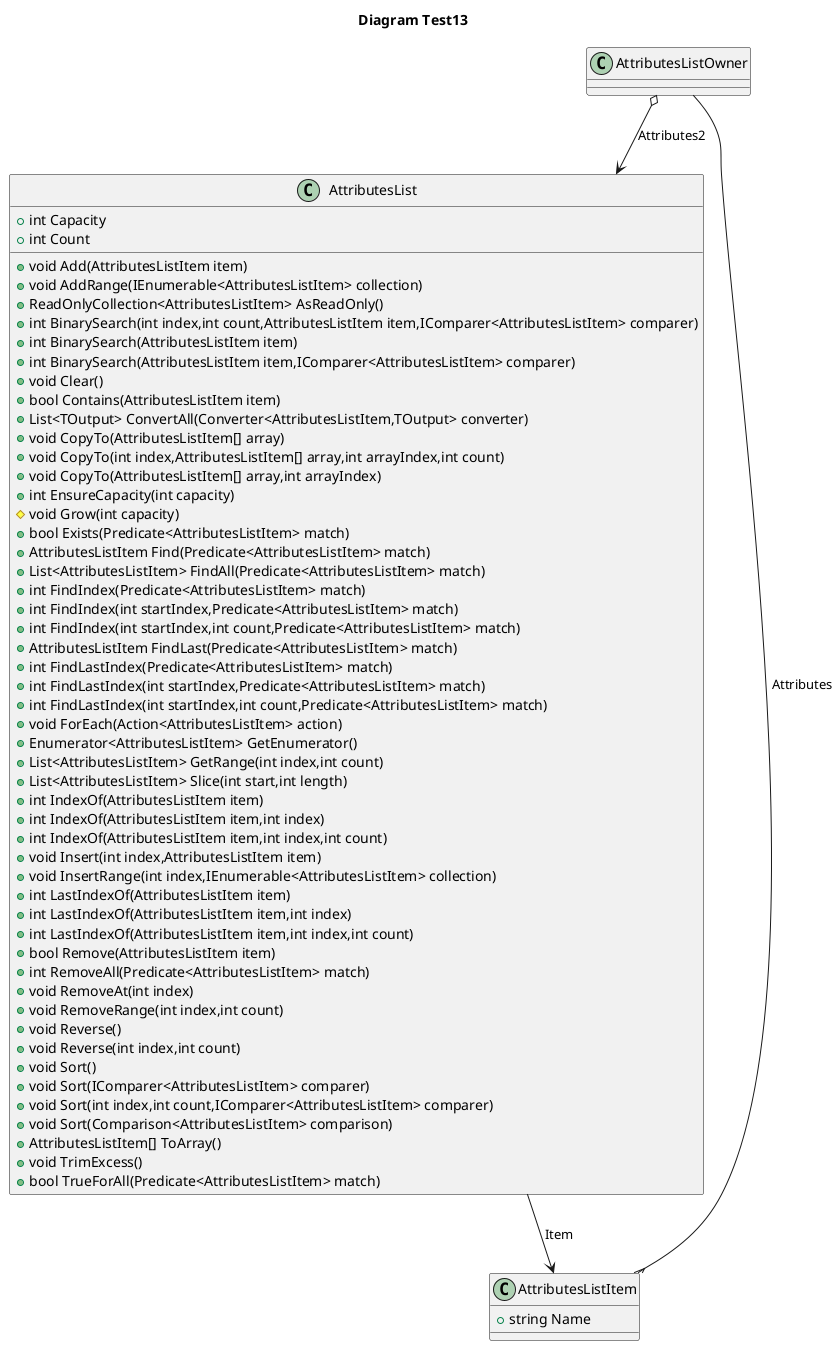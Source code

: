 @startuml
title
 Diagram Test13
end title

class AttributesListOwner
{
}
class AttributesList
{
    +int Capacity
    +int Count
    +void Add(AttributesListItem item)
    +void AddRange(IEnumerable<AttributesListItem> collection)
    +ReadOnlyCollection<AttributesListItem> AsReadOnly()
    +int BinarySearch(int index,int count,AttributesListItem item,IComparer<AttributesListItem> comparer)
    +int BinarySearch(AttributesListItem item)
    +int BinarySearch(AttributesListItem item,IComparer<AttributesListItem> comparer)
    +void Clear()
    +bool Contains(AttributesListItem item)
    +List<TOutput> ConvertAll(Converter<AttributesListItem,TOutput> converter)
    +void CopyTo(AttributesListItem[] array)
    +void CopyTo(int index,AttributesListItem[] array,int arrayIndex,int count)
    +void CopyTo(AttributesListItem[] array,int arrayIndex)
    +int EnsureCapacity(int capacity)
    #void Grow(int capacity)
    +bool Exists(Predicate<AttributesListItem> match)
    +AttributesListItem Find(Predicate<AttributesListItem> match)
    +List<AttributesListItem> FindAll(Predicate<AttributesListItem> match)
    +int FindIndex(Predicate<AttributesListItem> match)
    +int FindIndex(int startIndex,Predicate<AttributesListItem> match)
    +int FindIndex(int startIndex,int count,Predicate<AttributesListItem> match)
    +AttributesListItem FindLast(Predicate<AttributesListItem> match)
    +int FindLastIndex(Predicate<AttributesListItem> match)
    +int FindLastIndex(int startIndex,Predicate<AttributesListItem> match)
    +int FindLastIndex(int startIndex,int count,Predicate<AttributesListItem> match)
    +void ForEach(Action<AttributesListItem> action)
    +Enumerator<AttributesListItem> GetEnumerator()
    +List<AttributesListItem> GetRange(int index,int count)
    +List<AttributesListItem> Slice(int start,int length)
    +int IndexOf(AttributesListItem item)
    +int IndexOf(AttributesListItem item,int index)
    +int IndexOf(AttributesListItem item,int index,int count)
    +void Insert(int index,AttributesListItem item)
    +void InsertRange(int index,IEnumerable<AttributesListItem> collection)
    +int LastIndexOf(AttributesListItem item)
    +int LastIndexOf(AttributesListItem item,int index)
    +int LastIndexOf(AttributesListItem item,int index,int count)
    +bool Remove(AttributesListItem item)
    +int RemoveAll(Predicate<AttributesListItem> match)
    +void RemoveAt(int index)
    +void RemoveRange(int index,int count)
    +void Reverse()
    +void Reverse(int index,int count)
    +void Sort()
    +void Sort(IComparer<AttributesListItem> comparer)
    +void Sort(int index,int count,IComparer<AttributesListItem> comparer)
    +void Sort(Comparison<AttributesListItem> comparison)
    +AttributesListItem[] ToArray()
    +void TrimExcess()
    +bool TrueForAll(Predicate<AttributesListItem> match)
}
class AttributesListItem
{
    +string Name
}

AttributesListOwner --{ AttributesListItem:Attributes
AttributesListOwner o--> AttributesList:Attributes2
AttributesList --> AttributesListItem:Item
@enduml
